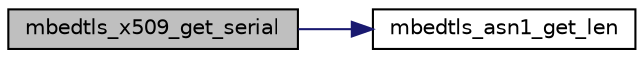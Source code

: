 digraph "mbedtls_x509_get_serial"
{
 // LATEX_PDF_SIZE
  edge [fontname="Helvetica",fontsize="10",labelfontname="Helvetica",labelfontsize="10"];
  node [fontname="Helvetica",fontsize="10",shape=record];
  rankdir="LR";
  Node1 [label="mbedtls_x509_get_serial",height=0.2,width=0.4,color="black", fillcolor="grey75", style="filled", fontcolor="black",tooltip=" "];
  Node1 -> Node2 [color="midnightblue",fontsize="10",style="solid",fontname="Helvetica"];
  Node2 [label="mbedtls_asn1_get_len",height=0.2,width=0.4,color="black", fillcolor="white", style="filled",URL="$d7/d01/group__asn1__module.html#gad45c1d0ed3694fe903342cb32647bfb1",tooltip="Get the length of an ASN.1 element. Updates the pointer to immediately behind the length."];
}
